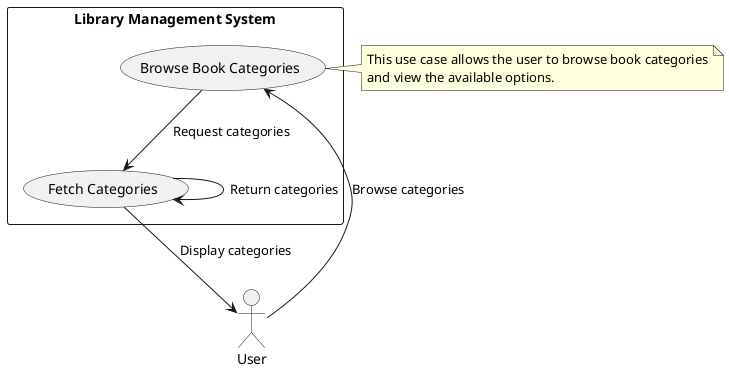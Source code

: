@startuml
top to bottom direction

actor User

rectangle "Library Management System" {
    usecase "Browse Book Categories" as UC3
    usecase "Fetch Categories" as UC4
}

User --> UC3 : "Browse categories"
UC3 --> UC4 : "Request categories"
UC4 --> UC4 : "Return categories"
UC4 --> User : "Display categories"

note right of UC3
This use case allows the user to browse book categories
and view the available options.
end note

@enduml

